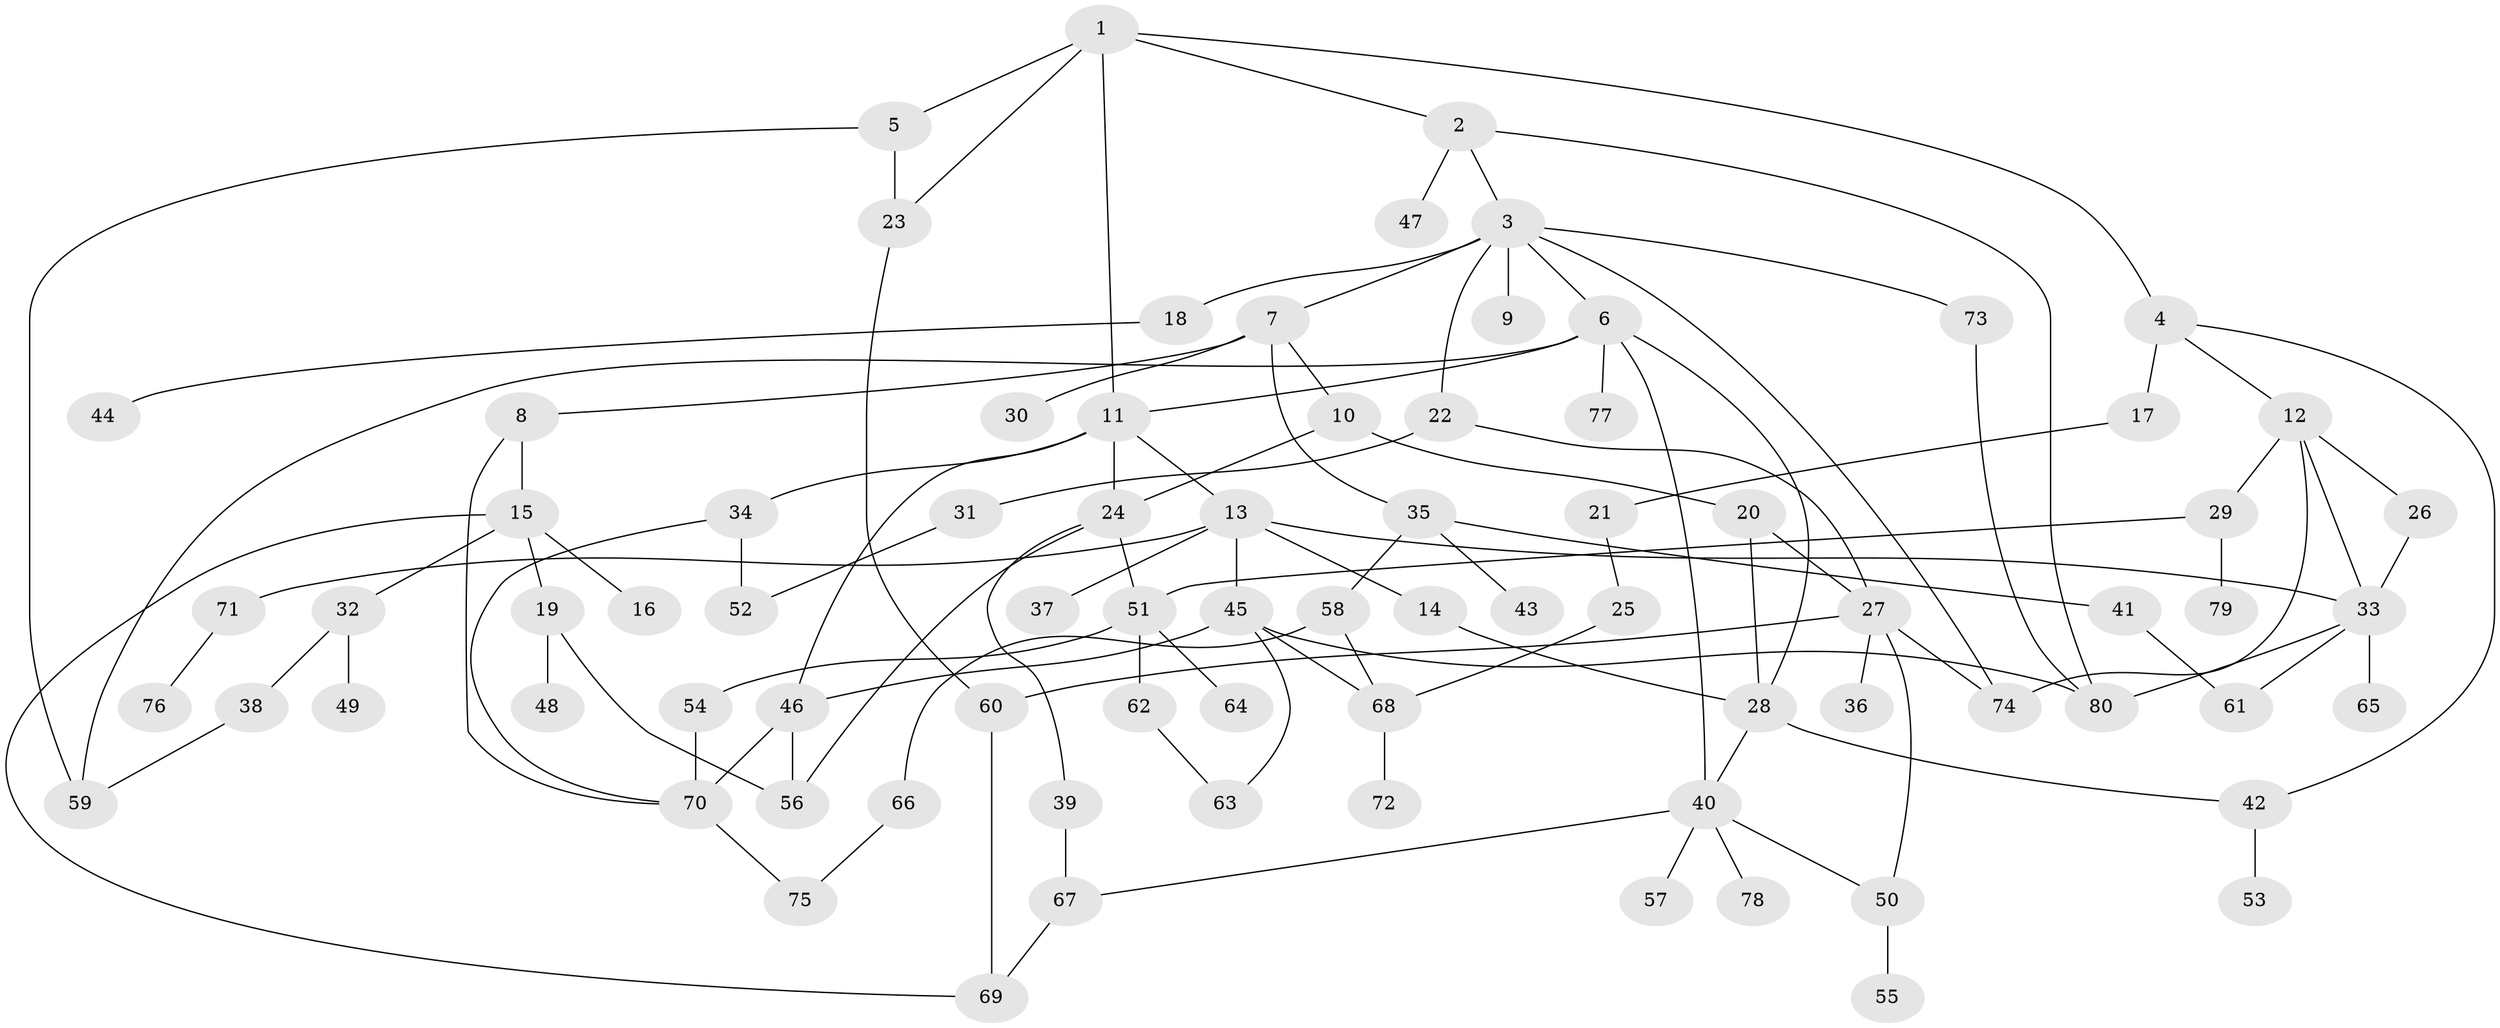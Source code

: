 // Generated by graph-tools (version 1.1) at 2025/49/03/09/25 03:49:16]
// undirected, 80 vertices, 114 edges
graph export_dot {
graph [start="1"]
  node [color=gray90,style=filled];
  1;
  2;
  3;
  4;
  5;
  6;
  7;
  8;
  9;
  10;
  11;
  12;
  13;
  14;
  15;
  16;
  17;
  18;
  19;
  20;
  21;
  22;
  23;
  24;
  25;
  26;
  27;
  28;
  29;
  30;
  31;
  32;
  33;
  34;
  35;
  36;
  37;
  38;
  39;
  40;
  41;
  42;
  43;
  44;
  45;
  46;
  47;
  48;
  49;
  50;
  51;
  52;
  53;
  54;
  55;
  56;
  57;
  58;
  59;
  60;
  61;
  62;
  63;
  64;
  65;
  66;
  67;
  68;
  69;
  70;
  71;
  72;
  73;
  74;
  75;
  76;
  77;
  78;
  79;
  80;
  1 -- 2;
  1 -- 4;
  1 -- 5;
  1 -- 11;
  1 -- 23;
  2 -- 3;
  2 -- 47;
  2 -- 80;
  3 -- 6;
  3 -- 7;
  3 -- 9;
  3 -- 18;
  3 -- 22;
  3 -- 73;
  3 -- 74;
  4 -- 12;
  4 -- 17;
  4 -- 42;
  5 -- 23;
  5 -- 59;
  6 -- 59;
  6 -- 77;
  6 -- 28;
  6 -- 40;
  6 -- 11;
  7 -- 8;
  7 -- 10;
  7 -- 30;
  7 -- 35;
  8 -- 15;
  8 -- 70;
  10 -- 20;
  10 -- 24;
  11 -- 13;
  11 -- 34;
  11 -- 46;
  11 -- 24;
  12 -- 26;
  12 -- 29;
  12 -- 33;
  12 -- 74;
  13 -- 14;
  13 -- 37;
  13 -- 45;
  13 -- 71;
  13 -- 33;
  14 -- 28;
  15 -- 16;
  15 -- 19;
  15 -- 32;
  15 -- 69;
  17 -- 21;
  18 -- 44;
  19 -- 48;
  19 -- 56;
  20 -- 27;
  20 -- 28;
  21 -- 25;
  22 -- 31;
  22 -- 27;
  23 -- 60;
  24 -- 39;
  24 -- 56;
  24 -- 51;
  25 -- 68;
  26 -- 33;
  27 -- 36;
  27 -- 50;
  27 -- 60;
  27 -- 74;
  28 -- 40;
  28 -- 42;
  29 -- 51;
  29 -- 79;
  31 -- 52;
  32 -- 38;
  32 -- 49;
  33 -- 61;
  33 -- 65;
  33 -- 80;
  34 -- 70;
  34 -- 52;
  35 -- 41;
  35 -- 43;
  35 -- 58;
  38 -- 59;
  39 -- 67;
  40 -- 57;
  40 -- 67;
  40 -- 78;
  40 -- 50;
  41 -- 61;
  42 -- 53;
  45 -- 68;
  45 -- 80;
  45 -- 63;
  45 -- 46;
  46 -- 70;
  46 -- 56;
  50 -- 55;
  51 -- 54;
  51 -- 62;
  51 -- 64;
  54 -- 70;
  58 -- 66;
  58 -- 68;
  60 -- 69;
  62 -- 63;
  66 -- 75;
  67 -- 69;
  68 -- 72;
  70 -- 75;
  71 -- 76;
  73 -- 80;
}
